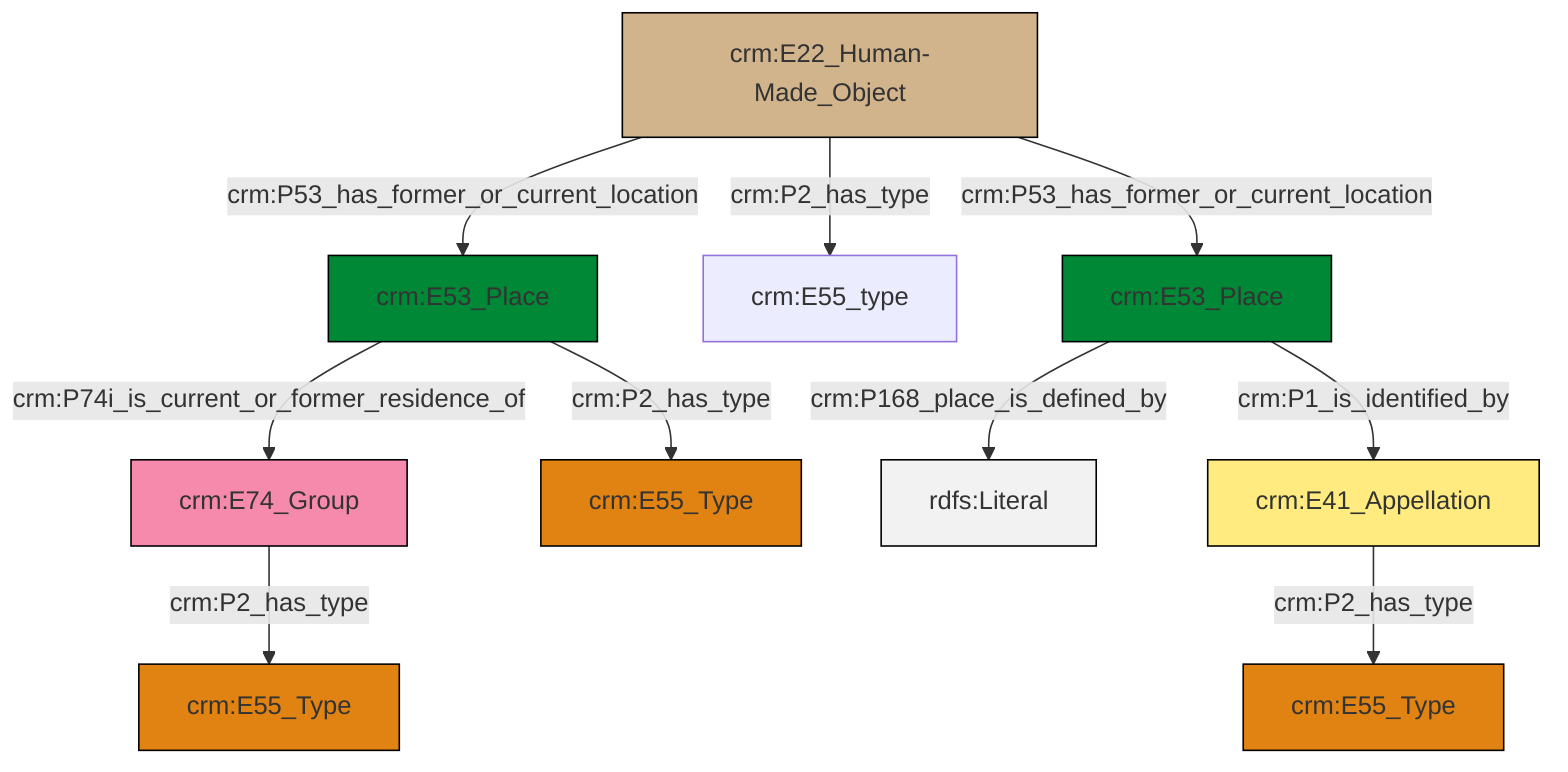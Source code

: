 graph TD
classDef Literal fill:#f2f2f2,stroke:#000000;
classDef CRM_Entity fill:#FFFFFF,stroke:#000000;
classDef Temporal_Entity fill:#00C9E6, stroke:#000000;
classDef Type fill:#E18312, stroke:#000000;
classDef Time-Span fill:#2C9C91, stroke:#000000;
classDef Appellation fill:#FFEB7F, stroke:#000000;
classDef Place fill:#008836, stroke:#000000;
classDef Persistent_Item fill:#B266B2, stroke:#000000;
classDef Conceptual_Object fill:#FFD700, stroke:#000000;
classDef Physical_Thing fill:#D2B48C, stroke:#000000;
classDef Actor fill:#f58aad, stroke:#000000;
classDef PC_Classes fill:#4ce600, stroke:#000000;
classDef Multi fill:#cccccc,stroke:#000000;

2["crm:E74_Group"]:::Actor -->|crm:P2_has_type| 0["crm:E55_Type"]:::Type
3["crm:E53_Place"]:::Place -->|crm:P168_place_is_defined_by| 4[rdfs:Literal]:::Literal
9["crm:E22_Human-Made_Object"]:::Physical_Thing -->|crm:P53_has_former_or_current_location| 10["crm:E53_Place"]:::Place
9["crm:E22_Human-Made_Object"]:::Physical_Thing -->|crm:P2_has_type| 12["crm:E55_type"]:::Default
3["crm:E53_Place"]:::Place -->|crm:P1_is_identified_by| 7["crm:E41_Appellation"]:::Appellation
10["crm:E53_Place"]:::Place -->|crm:P74i_is_current_or_former_residence_of| 2["crm:E74_Group"]:::Actor
7["crm:E41_Appellation"]:::Appellation -->|crm:P2_has_type| 14["crm:E55_Type"]:::Type
10["crm:E53_Place"]:::Place -->|crm:P2_has_type| 5["crm:E55_Type"]:::Type
9["crm:E22_Human-Made_Object"]:::Physical_Thing -->|crm:P53_has_former_or_current_location| 3["crm:E53_Place"]:::Place